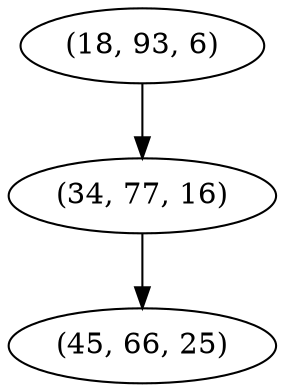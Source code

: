 digraph tree {
    "(18, 93, 6)";
    "(34, 77, 16)";
    "(45, 66, 25)";
    "(18, 93, 6)" -> "(34, 77, 16)";
    "(34, 77, 16)" -> "(45, 66, 25)";
}
